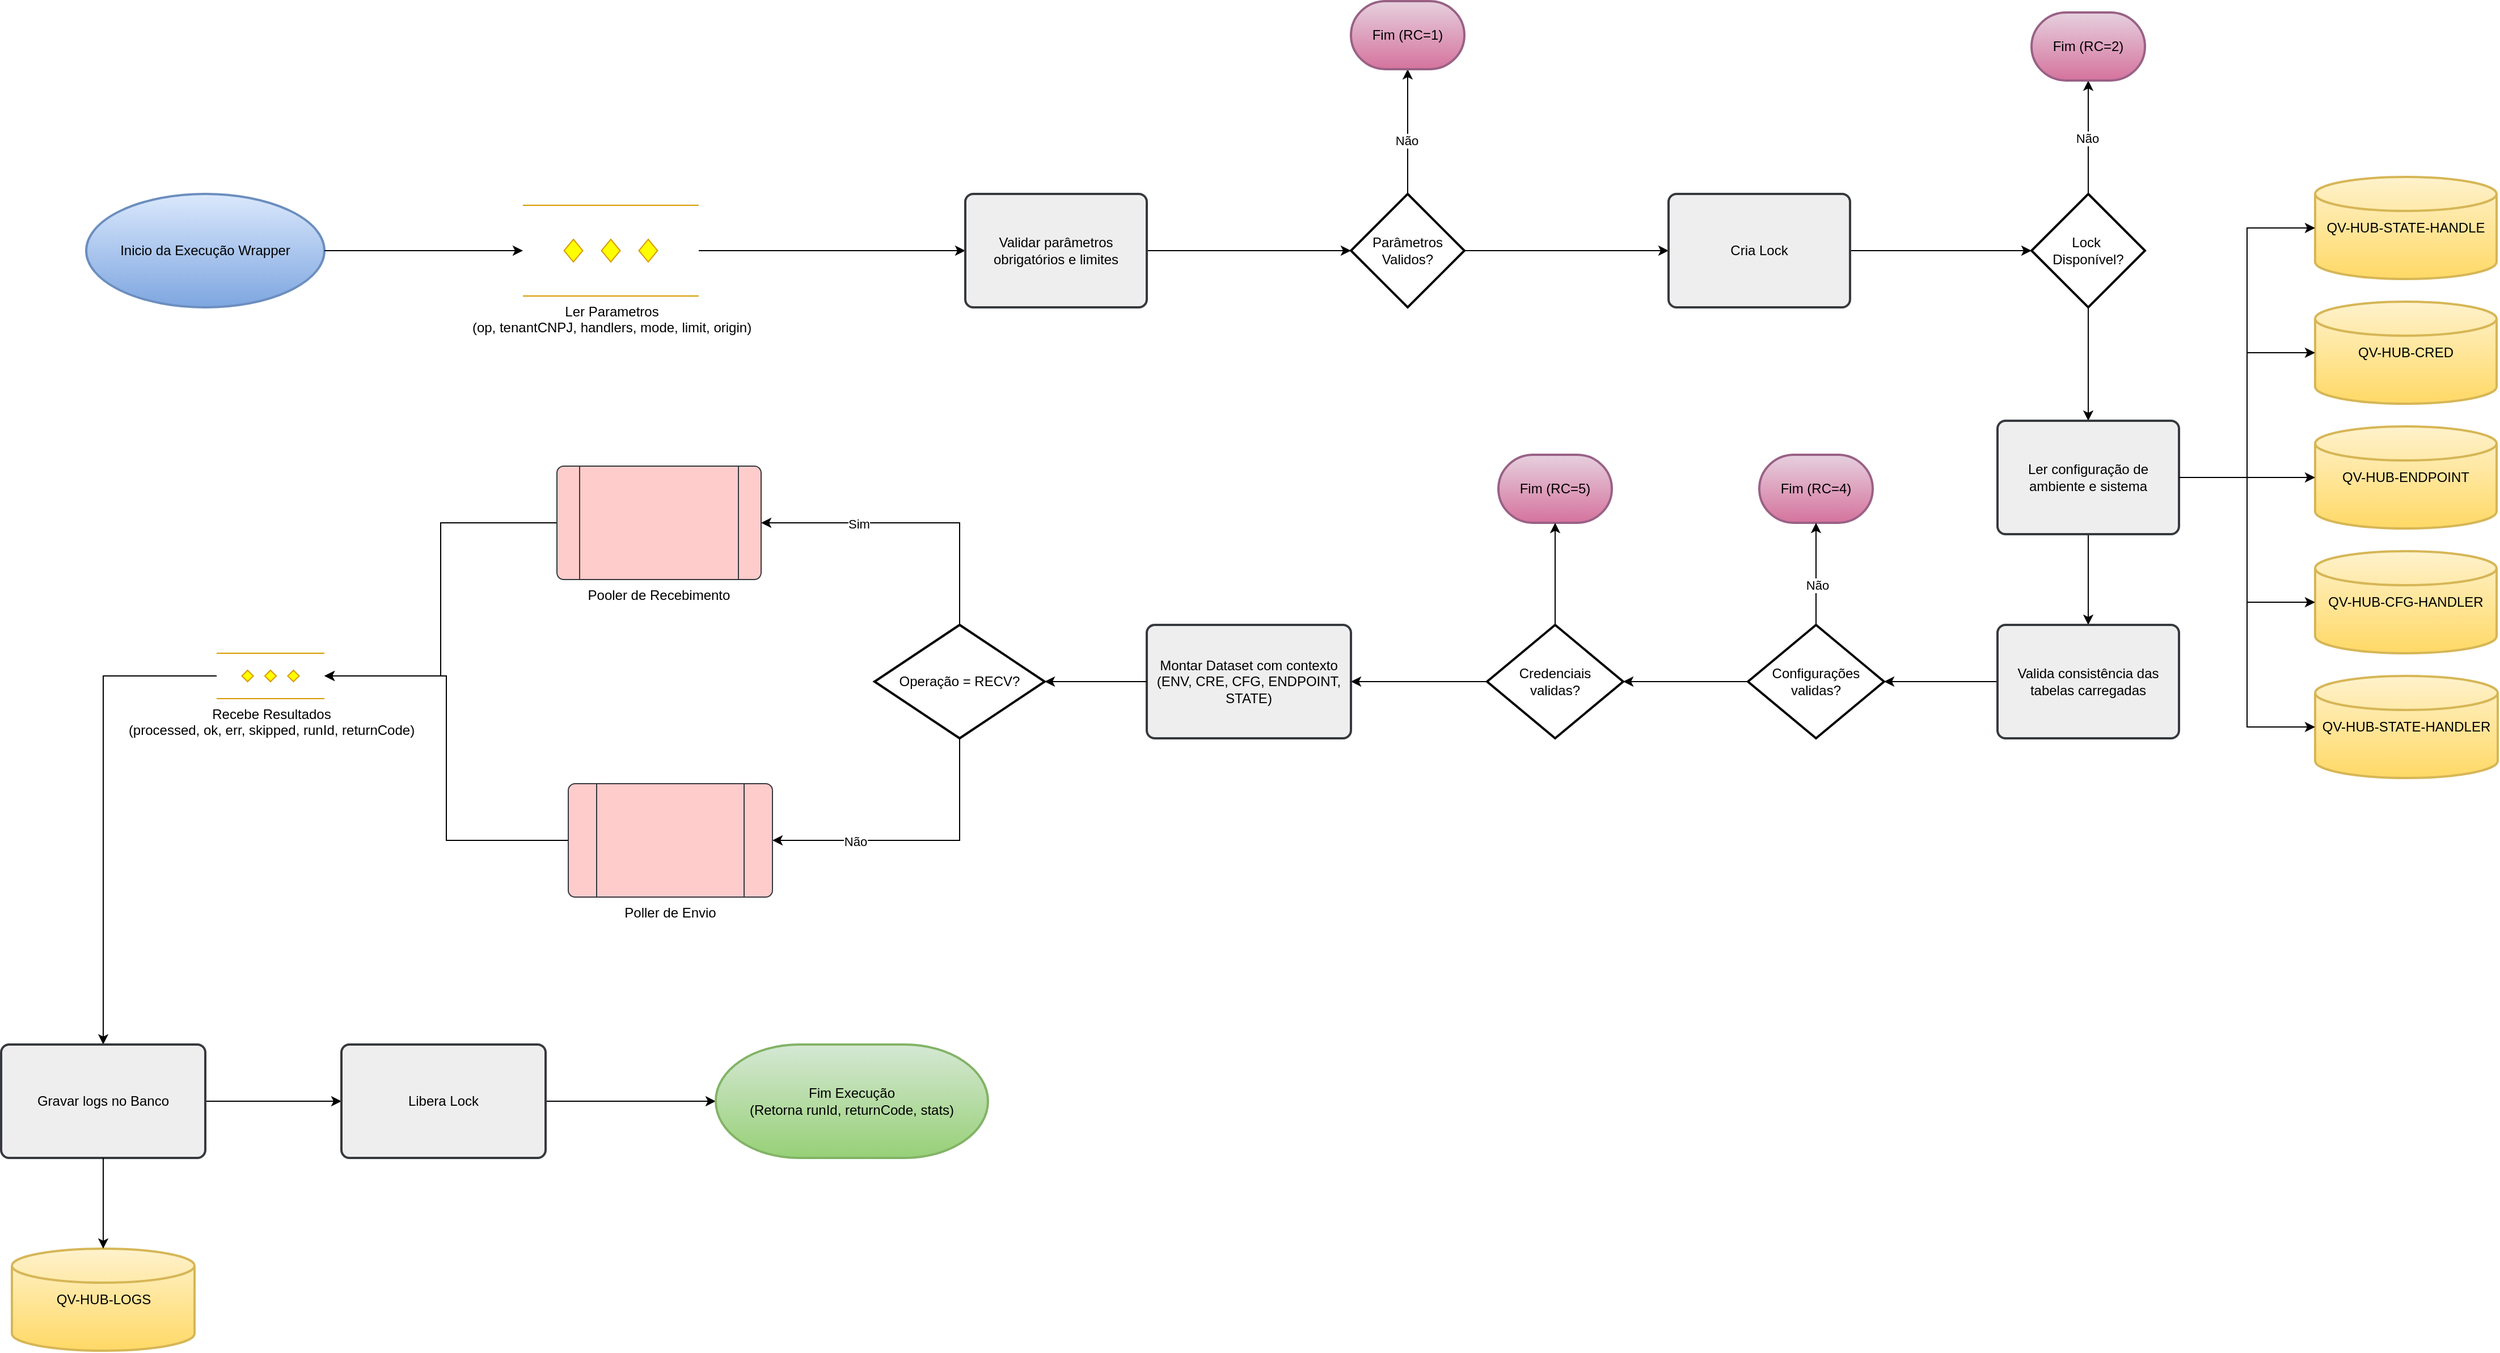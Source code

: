 <mxfile version="28.2.8">
  <diagram name="Página-1" id="hKubpz5c4Pb7tZWBNwYR">
    <mxGraphModel dx="4883" dy="1688" grid="1" gridSize="10" guides="1" tooltips="1" connect="1" arrows="1" fold="1" page="0" pageScale="1" pageWidth="827" pageHeight="1169" math="0" shadow="0">
      <root>
        <mxCell id="0" />
        <mxCell id="1" parent="0" />
        <mxCell id="ajoT0s1KZZFgcCHWrJd8-1" value="Inicio da Execução Wrapper" style="strokeWidth=2;html=1;shape=mxgraph.flowchart.start_1;whiteSpace=wrap;fillColor=#dae8fc;strokeColor=#6c8ebf;gradientColor=#7ea6e0;" vertex="1" parent="1">
          <mxGeometry x="-735" y="100" width="210" height="100" as="geometry" />
        </mxCell>
        <mxCell id="ajoT0s1KZZFgcCHWrJd8-28" style="edgeStyle=orthogonalEdgeStyle;rounded=0;orthogonalLoop=1;jettySize=auto;html=1;" edge="1" parent="1" source="ajoT0s1KZZFgcCHWrJd8-2" target="ajoT0s1KZZFgcCHWrJd8-3">
          <mxGeometry relative="1" as="geometry" />
        </mxCell>
        <mxCell id="ajoT0s1KZZFgcCHWrJd8-2" value="Ler Parametros&lt;br&gt;(op, tenantCNPJ, handlers, mode, limit, origin)" style="verticalLabelPosition=bottom;verticalAlign=top;html=1;shape=mxgraph.flowchart.parallel_mode;pointerEvents=1;fillColor=#ffcd28;gradientColor=#ffa500;strokeColor=#d79b00;" vertex="1" parent="1">
          <mxGeometry x="-350" y="110" width="155" height="80" as="geometry" />
        </mxCell>
        <mxCell id="ajoT0s1KZZFgcCHWrJd8-27" style="edgeStyle=orthogonalEdgeStyle;rounded=0;orthogonalLoop=1;jettySize=auto;html=1;" edge="1" parent="1" source="ajoT0s1KZZFgcCHWrJd8-3" target="ajoT0s1KZZFgcCHWrJd8-4">
          <mxGeometry relative="1" as="geometry" />
        </mxCell>
        <mxCell id="ajoT0s1KZZFgcCHWrJd8-3" value="Validar parâmetros obrigatórios e limites" style="rounded=1;whiteSpace=wrap;html=1;absoluteArcSize=1;arcSize=14;strokeWidth=2;fillColor=#eeeeee;strokeColor=#36393d;" vertex="1" parent="1">
          <mxGeometry x="40" y="100" width="160" height="100" as="geometry" />
        </mxCell>
        <mxCell id="ajoT0s1KZZFgcCHWrJd8-6" style="edgeStyle=orthogonalEdgeStyle;rounded=0;orthogonalLoop=1;jettySize=auto;html=1;exitX=0.5;exitY=0;exitDx=0;exitDy=0;exitPerimeter=0;" edge="1" parent="1" source="ajoT0s1KZZFgcCHWrJd8-4" target="ajoT0s1KZZFgcCHWrJd8-5">
          <mxGeometry relative="1" as="geometry" />
        </mxCell>
        <mxCell id="ajoT0s1KZZFgcCHWrJd8-7" value="Não" style="edgeLabel;html=1;align=center;verticalAlign=middle;resizable=0;points=[];" vertex="1" connectable="0" parent="ajoT0s1KZZFgcCHWrJd8-6">
          <mxGeometry x="-0.15" y="-4" relative="1" as="geometry">
            <mxPoint x="-5" as="offset" />
          </mxGeometry>
        </mxCell>
        <mxCell id="ajoT0s1KZZFgcCHWrJd8-26" style="edgeStyle=orthogonalEdgeStyle;rounded=0;orthogonalLoop=1;jettySize=auto;html=1;" edge="1" parent="1" source="ajoT0s1KZZFgcCHWrJd8-4" target="ajoT0s1KZZFgcCHWrJd8-8">
          <mxGeometry relative="1" as="geometry" />
        </mxCell>
        <mxCell id="ajoT0s1KZZFgcCHWrJd8-4" value="Parâmetros Validos?" style="strokeWidth=2;html=1;shape=mxgraph.flowchart.decision;whiteSpace=wrap;" vertex="1" parent="1">
          <mxGeometry x="380" y="100" width="100" height="100" as="geometry" />
        </mxCell>
        <mxCell id="ajoT0s1KZZFgcCHWrJd8-5" value="Fim (RC=1)" style="strokeWidth=2;html=1;shape=mxgraph.flowchart.terminator;whiteSpace=wrap;fillColor=#e6d0de;strokeColor=#996185;gradientColor=#d5739d;" vertex="1" parent="1">
          <mxGeometry x="380" y="-70" width="100" height="60" as="geometry" />
        </mxCell>
        <mxCell id="ajoT0s1KZZFgcCHWrJd8-25" style="edgeStyle=orthogonalEdgeStyle;rounded=0;orthogonalLoop=1;jettySize=auto;html=1;" edge="1" parent="1" source="ajoT0s1KZZFgcCHWrJd8-8" target="ajoT0s1KZZFgcCHWrJd8-9">
          <mxGeometry relative="1" as="geometry" />
        </mxCell>
        <mxCell id="ajoT0s1KZZFgcCHWrJd8-8" value="Cria Lock" style="rounded=1;whiteSpace=wrap;html=1;absoluteArcSize=1;arcSize=14;strokeWidth=2;fillColor=#eeeeee;strokeColor=#36393d;" vertex="1" parent="1">
          <mxGeometry x="660" y="100" width="160" height="100" as="geometry" />
        </mxCell>
        <mxCell id="ajoT0s1KZZFgcCHWrJd8-11" style="edgeStyle=orthogonalEdgeStyle;rounded=0;orthogonalLoop=1;jettySize=auto;html=1;exitX=0.5;exitY=0;exitDx=0;exitDy=0;exitPerimeter=0;" edge="1" parent="1" source="ajoT0s1KZZFgcCHWrJd8-9" target="ajoT0s1KZZFgcCHWrJd8-10">
          <mxGeometry relative="1" as="geometry" />
        </mxCell>
        <mxCell id="ajoT0s1KZZFgcCHWrJd8-63" value="Não" style="edgeLabel;html=1;align=center;verticalAlign=middle;resizable=0;points=[];" vertex="1" connectable="0" parent="ajoT0s1KZZFgcCHWrJd8-11">
          <mxGeometry x="-0.022" y="1" relative="1" as="geometry">
            <mxPoint as="offset" />
          </mxGeometry>
        </mxCell>
        <mxCell id="ajoT0s1KZZFgcCHWrJd8-65" style="edgeStyle=orthogonalEdgeStyle;rounded=0;orthogonalLoop=1;jettySize=auto;html=1;entryX=0.5;entryY=0;entryDx=0;entryDy=0;" edge="1" parent="1" source="ajoT0s1KZZFgcCHWrJd8-9" target="ajoT0s1KZZFgcCHWrJd8-64">
          <mxGeometry relative="1" as="geometry" />
        </mxCell>
        <mxCell id="ajoT0s1KZZFgcCHWrJd8-9" value="Lock&amp;nbsp;&lt;div&gt;Disponível?&lt;/div&gt;" style="strokeWidth=2;html=1;shape=mxgraph.flowchart.decision;whiteSpace=wrap;" vertex="1" parent="1">
          <mxGeometry x="980" y="100" width="100" height="100" as="geometry" />
        </mxCell>
        <mxCell id="ajoT0s1KZZFgcCHWrJd8-10" value="Fim (RC=2)" style="strokeWidth=2;html=1;shape=mxgraph.flowchart.terminator;whiteSpace=wrap;fillColor=#e6d0de;strokeColor=#996185;gradientColor=#d5739d;" vertex="1" parent="1">
          <mxGeometry x="980" y="-60" width="100" height="60" as="geometry" />
        </mxCell>
        <mxCell id="ajoT0s1KZZFgcCHWrJd8-32" style="edgeStyle=orthogonalEdgeStyle;rounded=0;orthogonalLoop=1;jettySize=auto;html=1;entryX=0;entryY=0.5;entryDx=0;entryDy=0;entryPerimeter=0;" edge="1" parent="1" source="ajoT0s1KZZFgcCHWrJd8-1" target="ajoT0s1KZZFgcCHWrJd8-2">
          <mxGeometry relative="1" as="geometry" />
        </mxCell>
        <mxCell id="ajoT0s1KZZFgcCHWrJd8-82" style="edgeStyle=orthogonalEdgeStyle;rounded=0;orthogonalLoop=1;jettySize=auto;html=1;entryX=0.5;entryY=0;entryDx=0;entryDy=0;" edge="1" parent="1" source="ajoT0s1KZZFgcCHWrJd8-64" target="ajoT0s1KZZFgcCHWrJd8-81">
          <mxGeometry relative="1" as="geometry" />
        </mxCell>
        <mxCell id="ajoT0s1KZZFgcCHWrJd8-64" value="Ler configuração de ambiente e sistema" style="rounded=1;whiteSpace=wrap;html=1;absoluteArcSize=1;arcSize=14;strokeWidth=2;fillColor=#eeeeee;strokeColor=#36393d;" vertex="1" parent="1">
          <mxGeometry x="950" y="300" width="160" height="100" as="geometry" />
        </mxCell>
        <mxCell id="ajoT0s1KZZFgcCHWrJd8-70" value="QV-HUB-STATE-HANDLE" style="strokeWidth=2;html=1;shape=mxgraph.flowchart.database;whiteSpace=wrap;fillColor=#fff2cc;gradientColor=#ffd966;strokeColor=#d6b656;" vertex="1" parent="1">
          <mxGeometry x="1230" y="85" width="160" height="90" as="geometry" />
        </mxCell>
        <mxCell id="ajoT0s1KZZFgcCHWrJd8-71" value="QV-HUB-CRED" style="strokeWidth=2;html=1;shape=mxgraph.flowchart.database;whiteSpace=wrap;fillColor=#fff2cc;gradientColor=#ffd966;strokeColor=#d6b656;" vertex="1" parent="1">
          <mxGeometry x="1230" y="195" width="160" height="90" as="geometry" />
        </mxCell>
        <mxCell id="ajoT0s1KZZFgcCHWrJd8-72" value="QV-HUB-ENDPOINT" style="strokeWidth=2;html=1;shape=mxgraph.flowchart.database;whiteSpace=wrap;fillColor=#fff2cc;gradientColor=#ffd966;strokeColor=#d6b656;" vertex="1" parent="1">
          <mxGeometry x="1230" y="305" width="160" height="90" as="geometry" />
        </mxCell>
        <mxCell id="ajoT0s1KZZFgcCHWrJd8-73" value="QV-HUB-CFG-HANDLER" style="strokeWidth=2;html=1;shape=mxgraph.flowchart.database;whiteSpace=wrap;fillColor=#fff2cc;gradientColor=#ffd966;strokeColor=#d6b656;" vertex="1" parent="1">
          <mxGeometry x="1230" y="415" width="160" height="90" as="geometry" />
        </mxCell>
        <mxCell id="ajoT0s1KZZFgcCHWrJd8-74" value="QV-HUB-STATE-HANDLER" style="strokeWidth=2;html=1;shape=mxgraph.flowchart.database;whiteSpace=wrap;fillColor=#fff2cc;gradientColor=#ffd966;strokeColor=#d6b656;" vertex="1" parent="1">
          <mxGeometry x="1230" y="525" width="161" height="90" as="geometry" />
        </mxCell>
        <mxCell id="ajoT0s1KZZFgcCHWrJd8-76" style="edgeStyle=orthogonalEdgeStyle;rounded=0;orthogonalLoop=1;jettySize=auto;html=1;entryX=0;entryY=0.5;entryDx=0;entryDy=0;entryPerimeter=0;" edge="1" parent="1" source="ajoT0s1KZZFgcCHWrJd8-64" target="ajoT0s1KZZFgcCHWrJd8-70">
          <mxGeometry relative="1" as="geometry" />
        </mxCell>
        <mxCell id="ajoT0s1KZZFgcCHWrJd8-77" style="edgeStyle=orthogonalEdgeStyle;rounded=0;orthogonalLoop=1;jettySize=auto;html=1;entryX=0;entryY=0.5;entryDx=0;entryDy=0;entryPerimeter=0;" edge="1" parent="1" source="ajoT0s1KZZFgcCHWrJd8-64" target="ajoT0s1KZZFgcCHWrJd8-71">
          <mxGeometry relative="1" as="geometry" />
        </mxCell>
        <mxCell id="ajoT0s1KZZFgcCHWrJd8-78" style="edgeStyle=orthogonalEdgeStyle;rounded=0;orthogonalLoop=1;jettySize=auto;html=1;entryX=0;entryY=0.5;entryDx=0;entryDy=0;entryPerimeter=0;" edge="1" parent="1" source="ajoT0s1KZZFgcCHWrJd8-64" target="ajoT0s1KZZFgcCHWrJd8-74">
          <mxGeometry relative="1" as="geometry" />
        </mxCell>
        <mxCell id="ajoT0s1KZZFgcCHWrJd8-79" style="edgeStyle=orthogonalEdgeStyle;rounded=0;orthogonalLoop=1;jettySize=auto;html=1;entryX=0;entryY=0.5;entryDx=0;entryDy=0;entryPerimeter=0;" edge="1" parent="1" source="ajoT0s1KZZFgcCHWrJd8-64" target="ajoT0s1KZZFgcCHWrJd8-73">
          <mxGeometry relative="1" as="geometry" />
        </mxCell>
        <mxCell id="ajoT0s1KZZFgcCHWrJd8-80" style="edgeStyle=orthogonalEdgeStyle;rounded=0;orthogonalLoop=1;jettySize=auto;html=1;entryX=0;entryY=0.5;entryDx=0;entryDy=0;entryPerimeter=0;" edge="1" parent="1" source="ajoT0s1KZZFgcCHWrJd8-64" target="ajoT0s1KZZFgcCHWrJd8-72">
          <mxGeometry relative="1" as="geometry" />
        </mxCell>
        <mxCell id="ajoT0s1KZZFgcCHWrJd8-84" style="edgeStyle=orthogonalEdgeStyle;rounded=0;orthogonalLoop=1;jettySize=auto;html=1;" edge="1" parent="1" source="ajoT0s1KZZFgcCHWrJd8-81" target="ajoT0s1KZZFgcCHWrJd8-83">
          <mxGeometry relative="1" as="geometry" />
        </mxCell>
        <mxCell id="ajoT0s1KZZFgcCHWrJd8-81" value="Valida consistência das tabelas carregadas" style="rounded=1;whiteSpace=wrap;html=1;absoluteArcSize=1;arcSize=14;strokeWidth=2;fillColor=#eeeeee;strokeColor=#36393d;" vertex="1" parent="1">
          <mxGeometry x="950" y="480" width="160" height="100" as="geometry" />
        </mxCell>
        <mxCell id="ajoT0s1KZZFgcCHWrJd8-116" style="edgeStyle=orthogonalEdgeStyle;rounded=0;orthogonalLoop=1;jettySize=auto;html=1;" edge="1" parent="1" source="ajoT0s1KZZFgcCHWrJd8-83" target="ajoT0s1KZZFgcCHWrJd8-115">
          <mxGeometry relative="1" as="geometry" />
        </mxCell>
        <mxCell id="ajoT0s1KZZFgcCHWrJd8-83" value="Configurações&lt;br&gt;validas?" style="strokeWidth=2;html=1;shape=mxgraph.flowchart.decision;whiteSpace=wrap;" vertex="1" parent="1">
          <mxGeometry x="730" y="480" width="120" height="100" as="geometry" />
        </mxCell>
        <mxCell id="ajoT0s1KZZFgcCHWrJd8-87" value="Fim (RC=4)" style="strokeWidth=2;html=1;shape=mxgraph.flowchart.terminator;whiteSpace=wrap;fillColor=#e6d0de;strokeColor=#996185;gradientColor=#d5739d;" vertex="1" parent="1">
          <mxGeometry x="740" y="330" width="100" height="60" as="geometry" />
        </mxCell>
        <mxCell id="ajoT0s1KZZFgcCHWrJd8-88" style="edgeStyle=orthogonalEdgeStyle;rounded=0;orthogonalLoop=1;jettySize=auto;html=1;exitX=0.5;exitY=0;exitDx=0;exitDy=0;exitPerimeter=0;entryX=0.5;entryY=1;entryDx=0;entryDy=0;entryPerimeter=0;" edge="1" parent="1" source="ajoT0s1KZZFgcCHWrJd8-83" target="ajoT0s1KZZFgcCHWrJd8-87">
          <mxGeometry relative="1" as="geometry" />
        </mxCell>
        <mxCell id="ajoT0s1KZZFgcCHWrJd8-89" value="Não" style="edgeLabel;html=1;align=center;verticalAlign=middle;resizable=0;points=[];" vertex="1" connectable="0" parent="ajoT0s1KZZFgcCHWrJd8-88">
          <mxGeometry x="-0.222" y="-1" relative="1" as="geometry">
            <mxPoint as="offset" />
          </mxGeometry>
        </mxCell>
        <mxCell id="ajoT0s1KZZFgcCHWrJd8-90" value="Montar Dataset com contexto (ENV, CRE, CFG, ENDPOINT, STATE)" style="rounded=1;whiteSpace=wrap;html=1;absoluteArcSize=1;arcSize=14;strokeWidth=2;fillColor=#eeeeee;strokeColor=#36393d;" vertex="1" parent="1">
          <mxGeometry x="200" y="480" width="180" height="100" as="geometry" />
        </mxCell>
        <mxCell id="ajoT0s1KZZFgcCHWrJd8-95" style="edgeStyle=orthogonalEdgeStyle;rounded=0;orthogonalLoop=1;jettySize=auto;html=1;entryX=1;entryY=0.5;entryDx=0;entryDy=0;exitX=0.5;exitY=0;exitDx=0;exitDy=0;exitPerimeter=0;" edge="1" parent="1" source="ajoT0s1KZZFgcCHWrJd8-92" target="ajoT0s1KZZFgcCHWrJd8-121">
          <mxGeometry relative="1" as="geometry">
            <mxPoint x="-140" y="380" as="targetPoint" />
          </mxGeometry>
        </mxCell>
        <mxCell id="ajoT0s1KZZFgcCHWrJd8-97" value="Sim" style="edgeLabel;html=1;align=center;verticalAlign=middle;resizable=0;points=[];" vertex="1" connectable="0" parent="ajoT0s1KZZFgcCHWrJd8-95">
          <mxGeometry x="0.353" y="1" relative="1" as="geometry">
            <mxPoint as="offset" />
          </mxGeometry>
        </mxCell>
        <mxCell id="ajoT0s1KZZFgcCHWrJd8-99" style="edgeStyle=orthogonalEdgeStyle;rounded=0;orthogonalLoop=1;jettySize=auto;html=1;entryX=1;entryY=0.5;entryDx=0;entryDy=0;exitX=0.5;exitY=1;exitDx=0;exitDy=0;exitPerimeter=0;" edge="1" parent="1" source="ajoT0s1KZZFgcCHWrJd8-92" target="ajoT0s1KZZFgcCHWrJd8-123">
          <mxGeometry relative="1" as="geometry">
            <mxPoint x="-140" y="680" as="targetPoint" />
          </mxGeometry>
        </mxCell>
        <mxCell id="ajoT0s1KZZFgcCHWrJd8-101" value="Não" style="edgeLabel;html=1;align=center;verticalAlign=middle;resizable=0;points=[];" vertex="1" connectable="0" parent="ajoT0s1KZZFgcCHWrJd8-99">
          <mxGeometry x="0.433" y="1" relative="1" as="geometry">
            <mxPoint as="offset" />
          </mxGeometry>
        </mxCell>
        <mxCell id="ajoT0s1KZZFgcCHWrJd8-92" value="Operação = RECV?" style="strokeWidth=2;html=1;shape=mxgraph.flowchart.decision;whiteSpace=wrap;" vertex="1" parent="1">
          <mxGeometry x="-40" y="480" width="150" height="100" as="geometry" />
        </mxCell>
        <mxCell id="ajoT0s1KZZFgcCHWrJd8-93" style="edgeStyle=orthogonalEdgeStyle;rounded=0;orthogonalLoop=1;jettySize=auto;html=1;entryX=1;entryY=0.5;entryDx=0;entryDy=0;entryPerimeter=0;" edge="1" parent="1" source="ajoT0s1KZZFgcCHWrJd8-90" target="ajoT0s1KZZFgcCHWrJd8-92">
          <mxGeometry relative="1" as="geometry" />
        </mxCell>
        <mxCell id="ajoT0s1KZZFgcCHWrJd8-105" style="edgeStyle=orthogonalEdgeStyle;rounded=0;orthogonalLoop=1;jettySize=auto;html=1;entryX=0.5;entryY=0;entryDx=0;entryDy=0;" edge="1" parent="1" source="ajoT0s1KZZFgcCHWrJd8-102" target="ajoT0s1KZZFgcCHWrJd8-106">
          <mxGeometry relative="1" as="geometry">
            <mxPoint x="-720" y="525" as="targetPoint" />
          </mxGeometry>
        </mxCell>
        <mxCell id="ajoT0s1KZZFgcCHWrJd8-102" value="Recebe Resultados&lt;br&gt;(processed, ok, err, skipped, runId, returnCode)" style="verticalLabelPosition=bottom;verticalAlign=top;html=1;shape=mxgraph.flowchart.parallel_mode;pointerEvents=1;fillColor=#ffcd28;gradientColor=#ffa500;strokeColor=#d79b00;" vertex="1" parent="1">
          <mxGeometry x="-620" y="505" width="95" height="40" as="geometry" />
        </mxCell>
        <mxCell id="ajoT0s1KZZFgcCHWrJd8-103" style="edgeStyle=orthogonalEdgeStyle;rounded=0;orthogonalLoop=1;jettySize=auto;html=1;entryX=1;entryY=0.5;entryDx=0;entryDy=0;entryPerimeter=0;exitX=0;exitY=0.5;exitDx=0;exitDy=0;" edge="1" parent="1" source="ajoT0s1KZZFgcCHWrJd8-121" target="ajoT0s1KZZFgcCHWrJd8-102">
          <mxGeometry relative="1" as="geometry">
            <mxPoint x="-320" y="380.067" as="sourcePoint" />
          </mxGeometry>
        </mxCell>
        <mxCell id="ajoT0s1KZZFgcCHWrJd8-104" style="edgeStyle=orthogonalEdgeStyle;rounded=0;orthogonalLoop=1;jettySize=auto;html=1;entryX=1;entryY=0.5;entryDx=0;entryDy=0;entryPerimeter=0;exitX=0;exitY=0.5;exitDx=0;exitDy=0;" edge="1" parent="1" source="ajoT0s1KZZFgcCHWrJd8-123" target="ajoT0s1KZZFgcCHWrJd8-102">
          <mxGeometry relative="1" as="geometry">
            <mxPoint x="-320" y="680.067" as="sourcePoint" />
          </mxGeometry>
        </mxCell>
        <mxCell id="ajoT0s1KZZFgcCHWrJd8-111" style="edgeStyle=orthogonalEdgeStyle;rounded=0;orthogonalLoop=1;jettySize=auto;html=1;" edge="1" parent="1" source="ajoT0s1KZZFgcCHWrJd8-106" target="ajoT0s1KZZFgcCHWrJd8-110">
          <mxGeometry relative="1" as="geometry" />
        </mxCell>
        <mxCell id="ajoT0s1KZZFgcCHWrJd8-106" value="Gravar logs no Banco" style="rounded=1;whiteSpace=wrap;html=1;absoluteArcSize=1;arcSize=14;strokeWidth=2;fillColor=#eeeeee;strokeColor=#36393d;" vertex="1" parent="1">
          <mxGeometry x="-810" y="850" width="180" height="100" as="geometry" />
        </mxCell>
        <mxCell id="ajoT0s1KZZFgcCHWrJd8-108" value="QV-HUB-LOGS" style="strokeWidth=2;html=1;shape=mxgraph.flowchart.database;whiteSpace=wrap;fillColor=#fff2cc;gradientColor=#ffd966;strokeColor=#d6b656;" vertex="1" parent="1">
          <mxGeometry x="-800.5" y="1030" width="161" height="90" as="geometry" />
        </mxCell>
        <mxCell id="ajoT0s1KZZFgcCHWrJd8-109" style="edgeStyle=orthogonalEdgeStyle;rounded=0;orthogonalLoop=1;jettySize=auto;html=1;entryX=0.5;entryY=0;entryDx=0;entryDy=0;entryPerimeter=0;" edge="1" parent="1" source="ajoT0s1KZZFgcCHWrJd8-106" target="ajoT0s1KZZFgcCHWrJd8-108">
          <mxGeometry relative="1" as="geometry" />
        </mxCell>
        <mxCell id="ajoT0s1KZZFgcCHWrJd8-113" style="edgeStyle=orthogonalEdgeStyle;rounded=0;orthogonalLoop=1;jettySize=auto;html=1;" edge="1" parent="1" source="ajoT0s1KZZFgcCHWrJd8-110" target="ajoT0s1KZZFgcCHWrJd8-112">
          <mxGeometry relative="1" as="geometry" />
        </mxCell>
        <mxCell id="ajoT0s1KZZFgcCHWrJd8-110" value="Libera Lock" style="rounded=1;whiteSpace=wrap;html=1;absoluteArcSize=1;arcSize=14;strokeWidth=2;fillColor=#eeeeee;strokeColor=#36393d;" vertex="1" parent="1">
          <mxGeometry x="-510" y="850" width="180" height="100" as="geometry" />
        </mxCell>
        <mxCell id="ajoT0s1KZZFgcCHWrJd8-112" value="Fim Execução&lt;br&gt;(Retorna runId, returnCode, stats)" style="strokeWidth=2;html=1;shape=mxgraph.flowchart.terminator;whiteSpace=wrap;fillColor=#d5e8d4;strokeColor=#82b366;gradientColor=#97d077;" vertex="1" parent="1">
          <mxGeometry x="-180" y="850" width="240" height="100" as="geometry" />
        </mxCell>
        <mxCell id="ajoT0s1KZZFgcCHWrJd8-117" style="edgeStyle=orthogonalEdgeStyle;rounded=0;orthogonalLoop=1;jettySize=auto;html=1;entryX=1;entryY=0.5;entryDx=0;entryDy=0;" edge="1" parent="1" source="ajoT0s1KZZFgcCHWrJd8-115" target="ajoT0s1KZZFgcCHWrJd8-90">
          <mxGeometry relative="1" as="geometry" />
        </mxCell>
        <mxCell id="ajoT0s1KZZFgcCHWrJd8-115" value="Credenciais&lt;br&gt;validas?" style="strokeWidth=2;html=1;shape=mxgraph.flowchart.decision;whiteSpace=wrap;" vertex="1" parent="1">
          <mxGeometry x="500" y="480" width="120" height="100" as="geometry" />
        </mxCell>
        <mxCell id="ajoT0s1KZZFgcCHWrJd8-119" value="Fim (RC=5)" style="strokeWidth=2;html=1;shape=mxgraph.flowchart.terminator;whiteSpace=wrap;fillColor=#e6d0de;strokeColor=#996185;gradientColor=#d5739d;" vertex="1" parent="1">
          <mxGeometry x="510" y="330" width="100" height="60" as="geometry" />
        </mxCell>
        <mxCell id="ajoT0s1KZZFgcCHWrJd8-120" style="edgeStyle=orthogonalEdgeStyle;rounded=0;orthogonalLoop=1;jettySize=auto;html=1;entryX=0.5;entryY=1;entryDx=0;entryDy=0;entryPerimeter=0;" edge="1" parent="1" source="ajoT0s1KZZFgcCHWrJd8-115" target="ajoT0s1KZZFgcCHWrJd8-119">
          <mxGeometry relative="1" as="geometry" />
        </mxCell>
        <mxCell id="ajoT0s1KZZFgcCHWrJd8-121" value="Pooler de Recebimento" style="verticalLabelPosition=bottom;verticalAlign=top;html=1;shape=process;whiteSpace=wrap;rounded=1;size=0.111;arcSize=6;fillColor=#ffcccc;strokeColor=#36393d;" vertex="1" parent="1">
          <mxGeometry x="-320" y="340" width="180" height="100" as="geometry" />
        </mxCell>
        <mxCell id="ajoT0s1KZZFgcCHWrJd8-123" value="Poller de Envio" style="verticalLabelPosition=bottom;verticalAlign=top;html=1;shape=process;whiteSpace=wrap;rounded=1;size=0.14;arcSize=6;fillColor=#ffcccc;strokeColor=#36393d;" vertex="1" parent="1">
          <mxGeometry x="-310" y="620" width="180" height="100" as="geometry" />
        </mxCell>
      </root>
    </mxGraphModel>
  </diagram>
</mxfile>
